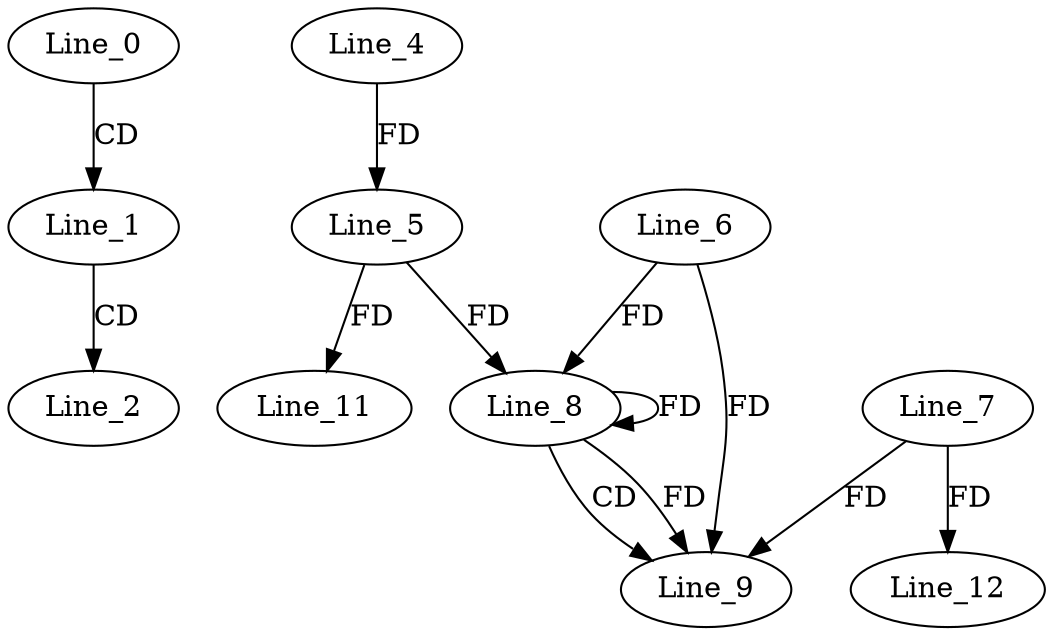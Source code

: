 digraph G {
  Line_0;
  Line_1;
  Line_2;
  Line_4;
  Line_5;
  Line_8;
  Line_6;
  Line_8;
  Line_5;
  Line_8;
  Line_9;
  Line_7;
  Line_11;
  Line_12;
  Line_0 -> Line_1 [ label="CD" ];
  Line_1 -> Line_2 [ label="CD" ];
  Line_4 -> Line_5 [ label="FD" ];
  Line_8 -> Line_8 [ label="FD" ];
  Line_6 -> Line_8 [ label="FD" ];
  Line_5 -> Line_8 [ label="FD" ];
  Line_8 -> Line_9 [ label="CD" ];
  Line_7 -> Line_9 [ label="FD" ];
  Line_8 -> Line_9 [ label="FD" ];
  Line_6 -> Line_9 [ label="FD" ];
  Line_5 -> Line_11 [ label="FD" ];
  Line_7 -> Line_12 [ label="FD" ];
}
